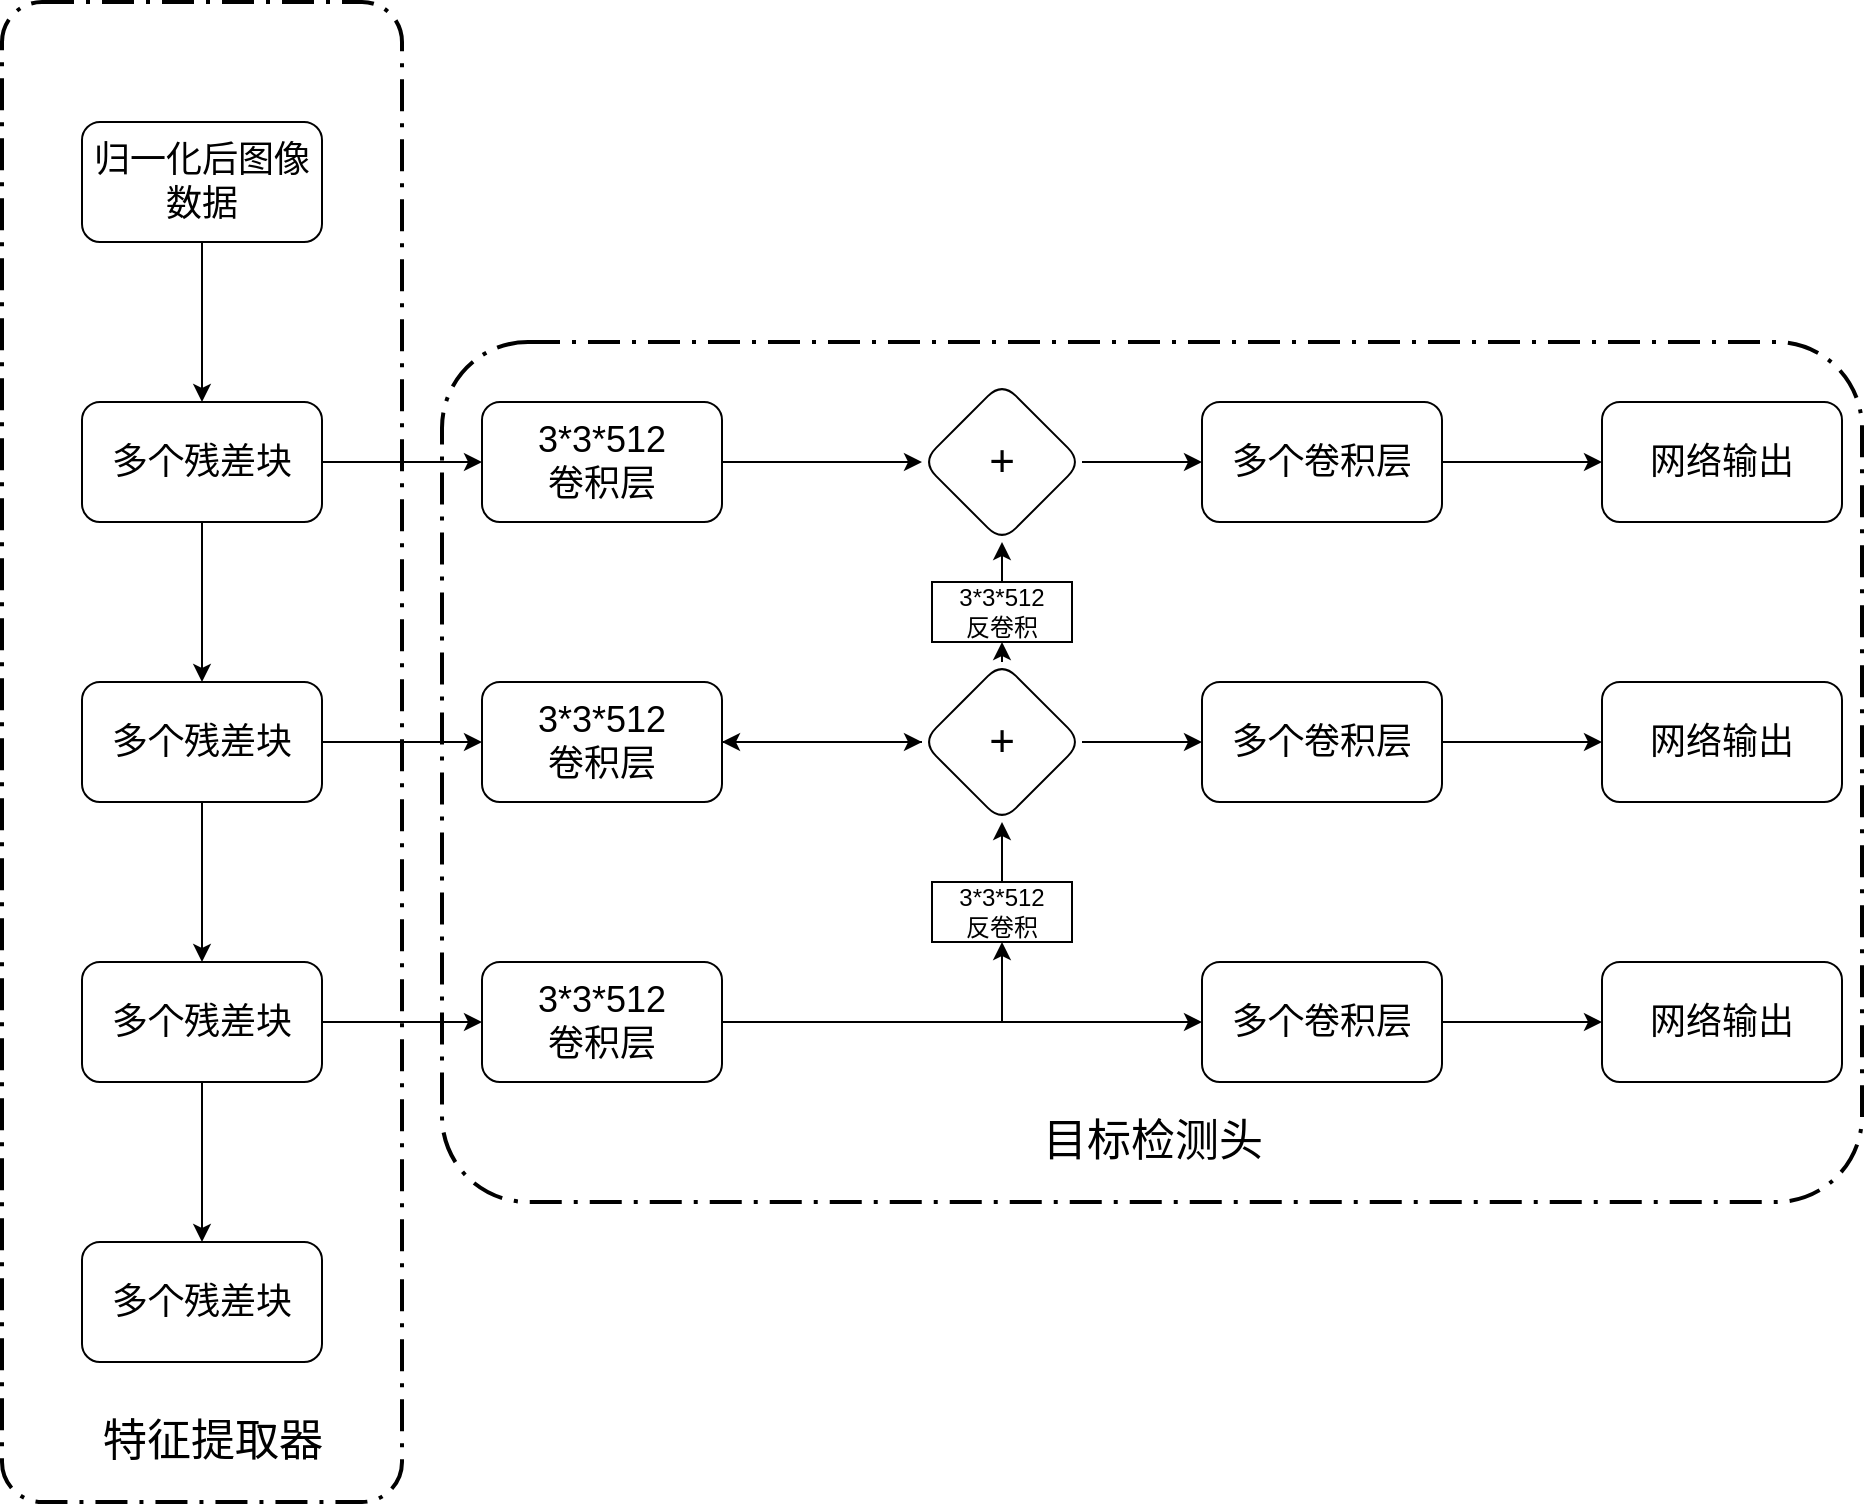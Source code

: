 <mxfile version="14.5.10" type="github">
  <diagram id="tDLC_Ir46GUdF1yW0QTe" name="Page-1">
    <mxGraphModel dx="1561" dy="864" grid="1" gridSize="10" guides="1" tooltips="1" connect="1" arrows="1" fold="1" page="1" pageScale="1" pageWidth="3300" pageHeight="4681" math="0" shadow="0">
      <root>
        <mxCell id="0" />
        <mxCell id="1" parent="0" />
        <mxCell id="SOC2u97oLlGBoNLmG89c-3" value="" style="edgeStyle=orthogonalEdgeStyle;rounded=0;orthogonalLoop=1;jettySize=auto;html=1;" edge="1" parent="1" source="SOC2u97oLlGBoNLmG89c-1" target="SOC2u97oLlGBoNLmG89c-2">
          <mxGeometry relative="1" as="geometry" />
        </mxCell>
        <mxCell id="SOC2u97oLlGBoNLmG89c-1" value="&lt;font style=&quot;font-size: 18px&quot;&gt;归一化后图像数据&lt;/font&gt;" style="rounded=1;whiteSpace=wrap;html=1;" vertex="1" parent="1">
          <mxGeometry x="170" y="70" width="120" height="60" as="geometry" />
        </mxCell>
        <mxCell id="SOC2u97oLlGBoNLmG89c-5" value="" style="edgeStyle=orthogonalEdgeStyle;rounded=0;orthogonalLoop=1;jettySize=auto;html=1;" edge="1" parent="1" source="SOC2u97oLlGBoNLmG89c-2" target="SOC2u97oLlGBoNLmG89c-4">
          <mxGeometry relative="1" as="geometry" />
        </mxCell>
        <mxCell id="SOC2u97oLlGBoNLmG89c-16" value="" style="edgeStyle=orthogonalEdgeStyle;rounded=0;orthogonalLoop=1;jettySize=auto;html=1;" edge="1" parent="1" source="SOC2u97oLlGBoNLmG89c-2" target="SOC2u97oLlGBoNLmG89c-15">
          <mxGeometry relative="1" as="geometry" />
        </mxCell>
        <mxCell id="SOC2u97oLlGBoNLmG89c-2" value="&lt;font style=&quot;font-size: 18px&quot;&gt;多个残差块&lt;/font&gt;" style="whiteSpace=wrap;html=1;rounded=1;" vertex="1" parent="1">
          <mxGeometry x="170" y="210" width="120" height="60" as="geometry" />
        </mxCell>
        <mxCell id="SOC2u97oLlGBoNLmG89c-7" value="" style="edgeStyle=orthogonalEdgeStyle;rounded=0;orthogonalLoop=1;jettySize=auto;html=1;" edge="1" parent="1" source="SOC2u97oLlGBoNLmG89c-4" target="SOC2u97oLlGBoNLmG89c-6">
          <mxGeometry relative="1" as="geometry" />
        </mxCell>
        <mxCell id="SOC2u97oLlGBoNLmG89c-18" value="" style="edgeStyle=orthogonalEdgeStyle;rounded=0;orthogonalLoop=1;jettySize=auto;html=1;" edge="1" parent="1" source="SOC2u97oLlGBoNLmG89c-4" target="SOC2u97oLlGBoNLmG89c-17">
          <mxGeometry relative="1" as="geometry" />
        </mxCell>
        <mxCell id="SOC2u97oLlGBoNLmG89c-4" value="&lt;span style=&quot;font-size: 18px&quot;&gt;多个残差块&lt;/span&gt;" style="whiteSpace=wrap;html=1;rounded=1;" vertex="1" parent="1">
          <mxGeometry x="170" y="350" width="120" height="60" as="geometry" />
        </mxCell>
        <mxCell id="SOC2u97oLlGBoNLmG89c-9" value="" style="edgeStyle=orthogonalEdgeStyle;rounded=0;orthogonalLoop=1;jettySize=auto;html=1;" edge="1" parent="1" source="SOC2u97oLlGBoNLmG89c-6" target="SOC2u97oLlGBoNLmG89c-8">
          <mxGeometry relative="1" as="geometry" />
        </mxCell>
        <mxCell id="SOC2u97oLlGBoNLmG89c-20" value="" style="edgeStyle=orthogonalEdgeStyle;rounded=0;orthogonalLoop=1;jettySize=auto;html=1;" edge="1" parent="1" source="SOC2u97oLlGBoNLmG89c-6" target="SOC2u97oLlGBoNLmG89c-19">
          <mxGeometry relative="1" as="geometry" />
        </mxCell>
        <mxCell id="SOC2u97oLlGBoNLmG89c-6" value="&lt;span style=&quot;font-size: 18px&quot;&gt;多个残差块&lt;/span&gt;" style="whiteSpace=wrap;html=1;rounded=1;" vertex="1" parent="1">
          <mxGeometry x="170" y="490" width="120" height="60" as="geometry" />
        </mxCell>
        <mxCell id="SOC2u97oLlGBoNLmG89c-8" value="&lt;span style=&quot;font-size: 18px&quot;&gt;多个残差块&lt;/span&gt;" style="whiteSpace=wrap;html=1;rounded=1;" vertex="1" parent="1">
          <mxGeometry x="170" y="630" width="120" height="60" as="geometry" />
        </mxCell>
        <mxCell id="SOC2u97oLlGBoNLmG89c-22" value="" style="edgeStyle=orthogonalEdgeStyle;rounded=0;orthogonalLoop=1;jettySize=auto;html=1;" edge="1" parent="1" source="SOC2u97oLlGBoNLmG89c-15" target="SOC2u97oLlGBoNLmG89c-21">
          <mxGeometry relative="1" as="geometry" />
        </mxCell>
        <mxCell id="SOC2u97oLlGBoNLmG89c-15" value="&lt;font style=&quot;font-size: 18px&quot;&gt;3*3*512&lt;br&gt;卷积层&lt;/font&gt;" style="whiteSpace=wrap;html=1;rounded=1;" vertex="1" parent="1">
          <mxGeometry x="370" y="210" width="120" height="60" as="geometry" />
        </mxCell>
        <mxCell id="SOC2u97oLlGBoNLmG89c-28" value="" style="edgeStyle=orthogonalEdgeStyle;rounded=0;orthogonalLoop=1;jettySize=auto;html=1;" edge="1" parent="1" source="SOC2u97oLlGBoNLmG89c-17" target="SOC2u97oLlGBoNLmG89c-27">
          <mxGeometry relative="1" as="geometry" />
        </mxCell>
        <mxCell id="SOC2u97oLlGBoNLmG89c-17" value="&lt;span style=&quot;font-size: 18px&quot;&gt;3*3*512&lt;/span&gt;&lt;br style=&quot;font-size: 18px&quot;&gt;&lt;span style=&quot;font-size: 18px&quot;&gt;卷积层&lt;/span&gt;" style="whiteSpace=wrap;html=1;rounded=1;" vertex="1" parent="1">
          <mxGeometry x="370" y="350" width="120" height="60" as="geometry" />
        </mxCell>
        <mxCell id="SOC2u97oLlGBoNLmG89c-34" value="" style="edgeStyle=orthogonalEdgeStyle;rounded=0;orthogonalLoop=1;jettySize=auto;html=1;" edge="1" parent="1" source="SOC2u97oLlGBoNLmG89c-19" target="SOC2u97oLlGBoNLmG89c-33">
          <mxGeometry relative="1" as="geometry" />
        </mxCell>
        <mxCell id="SOC2u97oLlGBoNLmG89c-19" value="&lt;span style=&quot;font-size: 18px&quot;&gt;3*3*512&lt;/span&gt;&lt;br style=&quot;font-size: 18px&quot;&gt;&lt;span style=&quot;font-size: 18px&quot;&gt;卷积层&lt;/span&gt;" style="whiteSpace=wrap;html=1;rounded=1;" vertex="1" parent="1">
          <mxGeometry x="370" y="490" width="120" height="60" as="geometry" />
        </mxCell>
        <mxCell id="SOC2u97oLlGBoNLmG89c-24" value="" style="edgeStyle=orthogonalEdgeStyle;rounded=0;orthogonalLoop=1;jettySize=auto;html=1;" edge="1" parent="1" source="SOC2u97oLlGBoNLmG89c-21" target="SOC2u97oLlGBoNLmG89c-23">
          <mxGeometry relative="1" as="geometry" />
        </mxCell>
        <mxCell id="SOC2u97oLlGBoNLmG89c-21" value="&lt;font style=&quot;font-size: 22px&quot;&gt;+&lt;/font&gt;" style="rhombus;whiteSpace=wrap;html=1;rounded=1;" vertex="1" parent="1">
          <mxGeometry x="590" y="200" width="80" height="80" as="geometry" />
        </mxCell>
        <mxCell id="SOC2u97oLlGBoNLmG89c-26" value="" style="edgeStyle=orthogonalEdgeStyle;rounded=0;orthogonalLoop=1;jettySize=auto;html=1;" edge="1" parent="1" source="SOC2u97oLlGBoNLmG89c-23" target="SOC2u97oLlGBoNLmG89c-25">
          <mxGeometry relative="1" as="geometry" />
        </mxCell>
        <mxCell id="SOC2u97oLlGBoNLmG89c-23" value="&lt;font style=&quot;font-size: 18px&quot;&gt;多个卷积层&lt;/font&gt;" style="whiteSpace=wrap;html=1;rounded=1;" vertex="1" parent="1">
          <mxGeometry x="730" y="210" width="120" height="60" as="geometry" />
        </mxCell>
        <mxCell id="SOC2u97oLlGBoNLmG89c-25" value="&lt;span style=&quot;font-size: 18px&quot;&gt;网络输出&lt;/span&gt;" style="whiteSpace=wrap;html=1;rounded=1;" vertex="1" parent="1">
          <mxGeometry x="930" y="210" width="120" height="60" as="geometry" />
        </mxCell>
        <mxCell id="SOC2u97oLlGBoNLmG89c-30" value="" style="edgeStyle=orthogonalEdgeStyle;rounded=0;orthogonalLoop=1;jettySize=auto;html=1;" edge="1" parent="1" source="SOC2u97oLlGBoNLmG89c-27" target="SOC2u97oLlGBoNLmG89c-29">
          <mxGeometry relative="1" as="geometry" />
        </mxCell>
        <mxCell id="SOC2u97oLlGBoNLmG89c-45" value="" style="edgeStyle=orthogonalEdgeStyle;rounded=0;orthogonalLoop=1;jettySize=auto;html=1;" edge="1" parent="1" source="SOC2u97oLlGBoNLmG89c-27" target="SOC2u97oLlGBoNLmG89c-17">
          <mxGeometry relative="1" as="geometry" />
        </mxCell>
        <mxCell id="SOC2u97oLlGBoNLmG89c-27" value="&lt;font style=&quot;font-size: 22px&quot;&gt;+&lt;/font&gt;" style="rhombus;whiteSpace=wrap;html=1;rounded=1;" vertex="1" parent="1">
          <mxGeometry x="590" y="340" width="80" height="80" as="geometry" />
        </mxCell>
        <mxCell id="SOC2u97oLlGBoNLmG89c-32" value="" style="edgeStyle=orthogonalEdgeStyle;rounded=0;orthogonalLoop=1;jettySize=auto;html=1;" edge="1" parent="1" source="SOC2u97oLlGBoNLmG89c-29" target="SOC2u97oLlGBoNLmG89c-31">
          <mxGeometry relative="1" as="geometry" />
        </mxCell>
        <mxCell id="SOC2u97oLlGBoNLmG89c-29" value="&lt;span style=&quot;font-size: 18px&quot;&gt;多个卷积层&lt;/span&gt;" style="whiteSpace=wrap;html=1;rounded=1;" vertex="1" parent="1">
          <mxGeometry x="730" y="350" width="120" height="60" as="geometry" />
        </mxCell>
        <mxCell id="SOC2u97oLlGBoNLmG89c-31" value="&lt;span style=&quot;font-size: 18px&quot;&gt;网络输出&lt;/span&gt;" style="whiteSpace=wrap;html=1;rounded=1;" vertex="1" parent="1">
          <mxGeometry x="930" y="350" width="120" height="60" as="geometry" />
        </mxCell>
        <mxCell id="SOC2u97oLlGBoNLmG89c-36" value="" style="edgeStyle=orthogonalEdgeStyle;rounded=0;orthogonalLoop=1;jettySize=auto;html=1;" edge="1" parent="1" source="SOC2u97oLlGBoNLmG89c-33" target="SOC2u97oLlGBoNLmG89c-35">
          <mxGeometry relative="1" as="geometry" />
        </mxCell>
        <mxCell id="SOC2u97oLlGBoNLmG89c-33" value="&lt;span style=&quot;font-size: 18px&quot;&gt;多个卷积层&lt;/span&gt;" style="whiteSpace=wrap;html=1;rounded=1;" vertex="1" parent="1">
          <mxGeometry x="730" y="490" width="120" height="60" as="geometry" />
        </mxCell>
        <mxCell id="SOC2u97oLlGBoNLmG89c-35" value="&lt;span&gt;&lt;font style=&quot;font-size: 18px&quot;&gt;网络输出&lt;/font&gt;&lt;/span&gt;" style="whiteSpace=wrap;html=1;rounded=1;" vertex="1" parent="1">
          <mxGeometry x="930" y="490" width="120" height="60" as="geometry" />
        </mxCell>
        <mxCell id="SOC2u97oLlGBoNLmG89c-37" value="&lt;font style=&quot;font-size: 22px&quot;&gt;特征提取器&lt;/font&gt;" style="text;html=1;align=center;verticalAlign=middle;resizable=0;points=[];autosize=1;strokeColor=none;" vertex="1" parent="1">
          <mxGeometry x="170" y="720" width="130" height="20" as="geometry" />
        </mxCell>
        <mxCell id="SOC2u97oLlGBoNLmG89c-39" value="3*3*512&lt;br&gt;反卷积" style="whiteSpace=wrap;html=1;" vertex="1" parent="1">
          <mxGeometry x="595" y="300" width="70" height="30" as="geometry" />
        </mxCell>
        <mxCell id="SOC2u97oLlGBoNLmG89c-40" value="3*3*512&lt;br&gt;反卷积" style="whiteSpace=wrap;html=1;" vertex="1" parent="1">
          <mxGeometry x="595" y="450" width="70" height="30" as="geometry" />
        </mxCell>
        <mxCell id="SOC2u97oLlGBoNLmG89c-41" value="" style="endArrow=classic;html=1;entryX=0.5;entryY=1;entryDx=0;entryDy=0;exitX=0.5;exitY=0;exitDx=0;exitDy=0;" edge="1" parent="1" source="SOC2u97oLlGBoNLmG89c-40" target="SOC2u97oLlGBoNLmG89c-27">
          <mxGeometry width="50" height="50" relative="1" as="geometry">
            <mxPoint x="650" y="450" as="sourcePoint" />
            <mxPoint x="700" y="400" as="targetPoint" />
          </mxGeometry>
        </mxCell>
        <mxCell id="SOC2u97oLlGBoNLmG89c-42" value="" style="endArrow=classic;html=1;entryX=0.5;entryY=1;entryDx=0;entryDy=0;" edge="1" parent="1" target="SOC2u97oLlGBoNLmG89c-40">
          <mxGeometry width="50" height="50" relative="1" as="geometry">
            <mxPoint x="630" y="520" as="sourcePoint" />
            <mxPoint x="700" y="400" as="targetPoint" />
          </mxGeometry>
        </mxCell>
        <mxCell id="SOC2u97oLlGBoNLmG89c-43" value="" style="endArrow=classic;html=1;" edge="1" parent="1" source="SOC2u97oLlGBoNLmG89c-27">
          <mxGeometry width="50" height="50" relative="1" as="geometry">
            <mxPoint x="580" y="380" as="sourcePoint" />
            <mxPoint x="630" y="330" as="targetPoint" />
          </mxGeometry>
        </mxCell>
        <mxCell id="SOC2u97oLlGBoNLmG89c-44" value="" style="endArrow=classic;html=1;entryX=0.5;entryY=1;entryDx=0;entryDy=0;" edge="1" parent="1" target="SOC2u97oLlGBoNLmG89c-21">
          <mxGeometry width="50" height="50" relative="1" as="geometry">
            <mxPoint x="630" y="300" as="sourcePoint" />
            <mxPoint x="700" y="400" as="targetPoint" />
          </mxGeometry>
        </mxCell>
        <mxCell id="SOC2u97oLlGBoNLmG89c-47" value="" style="rounded=1;arcSize=10;dashed=1;strokeColor=#000000;fillColor=none;gradientColor=none;dashPattern=8 3 1 3;strokeWidth=2;" vertex="1" parent="1">
          <mxGeometry x="350" y="180" width="710" height="430" as="geometry" />
        </mxCell>
        <mxCell id="SOC2u97oLlGBoNLmG89c-48" value="&lt;font style=&quot;font-size: 22px&quot;&gt;目标检测头&lt;/font&gt;" style="text;html=1;align=center;verticalAlign=middle;resizable=0;points=[];autosize=1;strokeColor=none;" vertex="1" parent="1">
          <mxGeometry x="640" y="570" width="130" height="20" as="geometry" />
        </mxCell>
        <mxCell id="SOC2u97oLlGBoNLmG89c-49" value="" style="rounded=1;arcSize=10;dashed=1;strokeColor=#000000;fillColor=none;gradientColor=none;dashPattern=8 3 1 3;strokeWidth=2;" vertex="1" parent="1">
          <mxGeometry x="130" y="10" width="200" height="750" as="geometry" />
        </mxCell>
      </root>
    </mxGraphModel>
  </diagram>
</mxfile>
